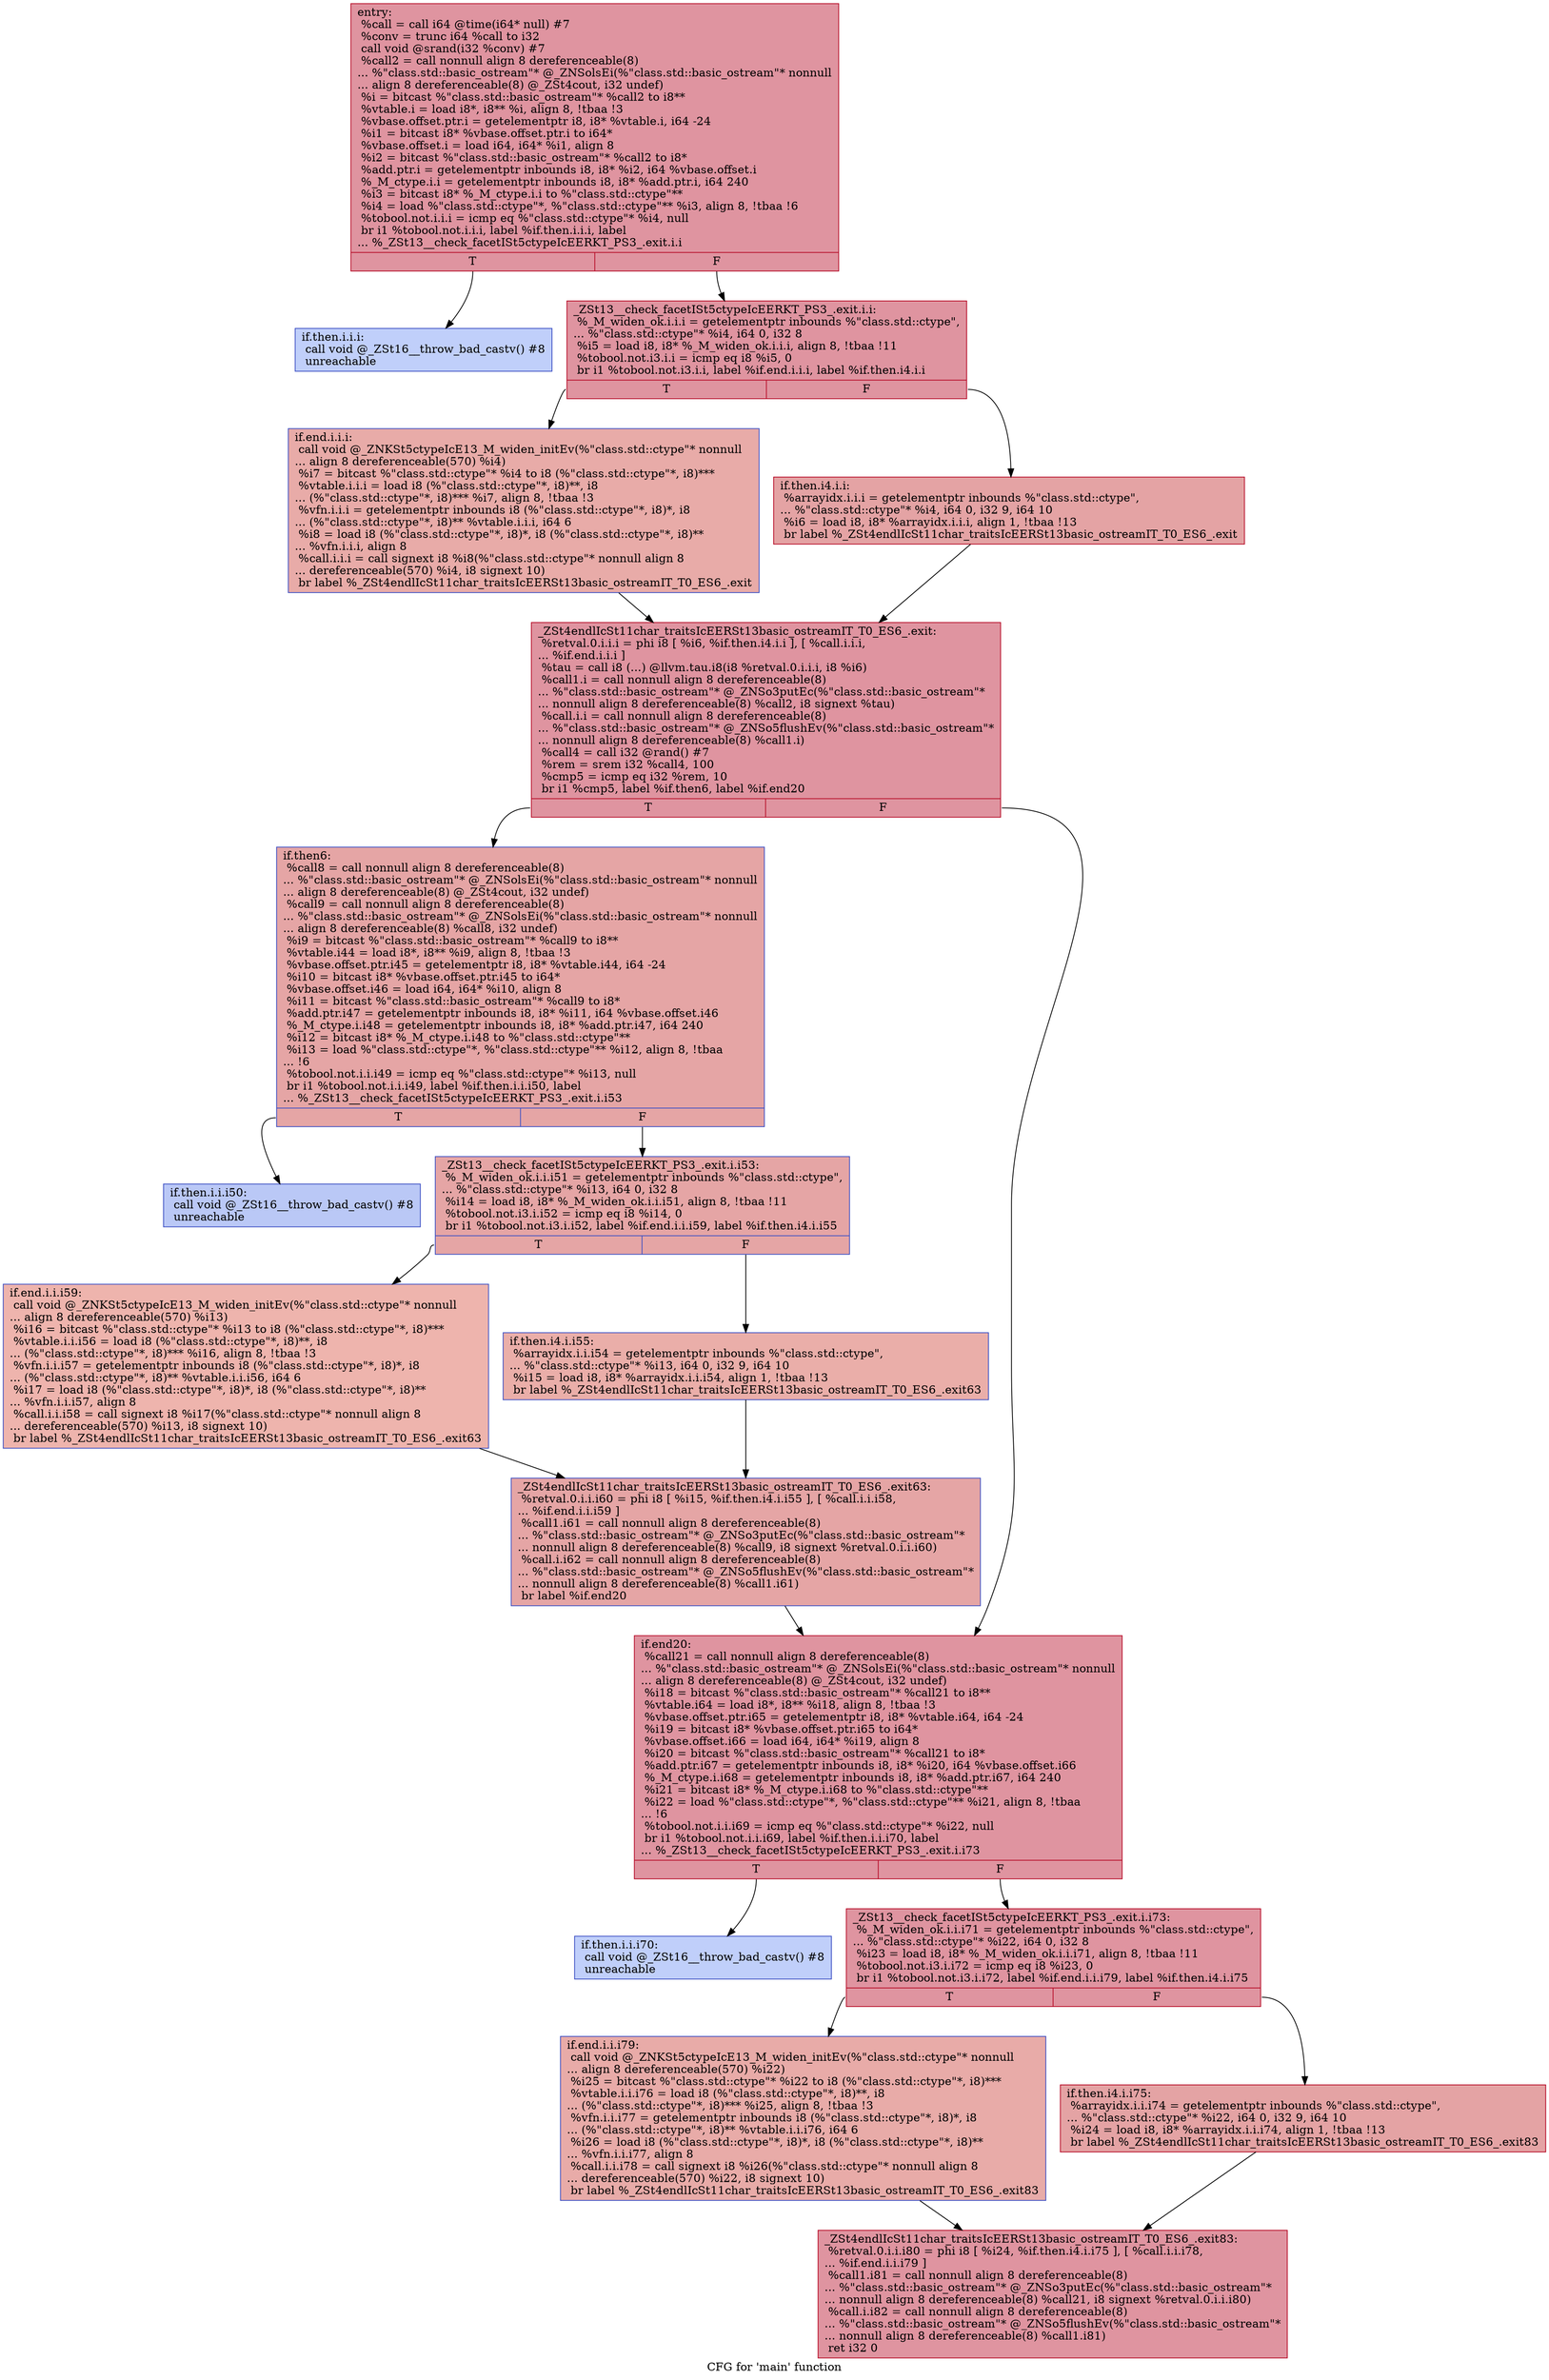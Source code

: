 digraph "CFG for 'main' function" {
	label="CFG for 'main' function";

	Node0x55dd3d144060 [shape=record,color="#b70d28ff", style=filled, fillcolor="#b70d2870",label="{entry:\l  %call = call i64 @time(i64* null) #7\l  %conv = trunc i64 %call to i32\l  call void @srand(i32 %conv) #7\l  %call2 = call nonnull align 8 dereferenceable(8)\l... %\"class.std::basic_ostream\"* @_ZNSolsEi(%\"class.std::basic_ostream\"* nonnull\l... align 8 dereferenceable(8) @_ZSt4cout, i32 undef)\l  %i = bitcast %\"class.std::basic_ostream\"* %call2 to i8**\l  %vtable.i = load i8*, i8** %i, align 8, !tbaa !3\l  %vbase.offset.ptr.i = getelementptr i8, i8* %vtable.i, i64 -24\l  %i1 = bitcast i8* %vbase.offset.ptr.i to i64*\l  %vbase.offset.i = load i64, i64* %i1, align 8\l  %i2 = bitcast %\"class.std::basic_ostream\"* %call2 to i8*\l  %add.ptr.i = getelementptr inbounds i8, i8* %i2, i64 %vbase.offset.i\l  %_M_ctype.i.i = getelementptr inbounds i8, i8* %add.ptr.i, i64 240\l  %i3 = bitcast i8* %_M_ctype.i.i to %\"class.std::ctype\"**\l  %i4 = load %\"class.std::ctype\"*, %\"class.std::ctype\"** %i3, align 8, !tbaa !6\l  %tobool.not.i.i.i = icmp eq %\"class.std::ctype\"* %i4, null\l  br i1 %tobool.not.i.i.i, label %if.then.i.i.i, label\l... %_ZSt13__check_facetISt5ctypeIcEERKT_PS3_.exit.i.i\l|{<s0>T|<s1>F}}"];
	Node0x55dd3d144060:s0 -> Node0x55dd3d1462e0;
	Node0x55dd3d144060:s1 -> Node0x55dd3d1463d0;
	Node0x55dd3d1462e0 [shape=record,color="#3d50c3ff", style=filled, fillcolor="#7093f370",label="{if.then.i.i.i:                                    \l  call void @_ZSt16__throw_bad_castv() #8\l  unreachable\l}"];
	Node0x55dd3d1463d0 [shape=record,color="#b70d28ff", style=filled, fillcolor="#b70d2870",label="{_ZSt13__check_facetISt5ctypeIcEERKT_PS3_.exit.i.i: \l  %_M_widen_ok.i.i.i = getelementptr inbounds %\"class.std::ctype\",\l... %\"class.std::ctype\"* %i4, i64 0, i32 8\l  %i5 = load i8, i8* %_M_widen_ok.i.i.i, align 8, !tbaa !11\l  %tobool.not.i3.i.i = icmp eq i8 %i5, 0\l  br i1 %tobool.not.i3.i.i, label %if.end.i.i.i, label %if.then.i4.i.i\l|{<s0>T|<s1>F}}"];
	Node0x55dd3d1463d0:s0 -> Node0x55dd3d146bd0;
	Node0x55dd3d1463d0:s1 -> Node0x55dd3d146c20;
	Node0x55dd3d146c20 [shape=record,color="#b70d28ff", style=filled, fillcolor="#c32e3170",label="{if.then.i4.i.i:                                   \l  %arrayidx.i.i.i = getelementptr inbounds %\"class.std::ctype\",\l... %\"class.std::ctype\"* %i4, i64 0, i32 9, i64 10\l  %i6 = load i8, i8* %arrayidx.i.i.i, align 1, !tbaa !13\l  br label %_ZSt4endlIcSt11char_traitsIcEERSt13basic_ostreamIT_T0_ES6_.exit\l}"];
	Node0x55dd3d146c20 -> Node0x55dd3d146fb0;
	Node0x55dd3d146bd0 [shape=record,color="#3d50c3ff", style=filled, fillcolor="#cc403a70",label="{if.end.i.i.i:                                     \l  call void @_ZNKSt5ctypeIcE13_M_widen_initEv(%\"class.std::ctype\"* nonnull\l... align 8 dereferenceable(570) %i4)\l  %i7 = bitcast %\"class.std::ctype\"* %i4 to i8 (%\"class.std::ctype\"*, i8)***\l  %vtable.i.i.i = load i8 (%\"class.std::ctype\"*, i8)**, i8\l... (%\"class.std::ctype\"*, i8)*** %i7, align 8, !tbaa !3\l  %vfn.i.i.i = getelementptr inbounds i8 (%\"class.std::ctype\"*, i8)*, i8\l... (%\"class.std::ctype\"*, i8)** %vtable.i.i.i, i64 6\l  %i8 = load i8 (%\"class.std::ctype\"*, i8)*, i8 (%\"class.std::ctype\"*, i8)**\l... %vfn.i.i.i, align 8\l  %call.i.i.i = call signext i8 %i8(%\"class.std::ctype\"* nonnull align 8\l... dereferenceable(570) %i4, i8 signext 10)\l  br label %_ZSt4endlIcSt11char_traitsIcEERSt13basic_ostreamIT_T0_ES6_.exit\l}"];
	Node0x55dd3d146bd0 -> Node0x55dd3d146fb0;
	Node0x55dd3d146fb0 [shape=record,color="#b70d28ff", style=filled, fillcolor="#b70d2870",label="{_ZSt4endlIcSt11char_traitsIcEERSt13basic_ostreamIT_T0_ES6_.exit: \l  %retval.0.i.i.i = phi i8 [ %i6, %if.then.i4.i.i ], [ %call.i.i.i,\l... %if.end.i.i.i ]\l  %tau = call i8 (...) @llvm.tau.i8(i8 %retval.0.i.i.i, i8 %i6)\l  %call1.i = call nonnull align 8 dereferenceable(8)\l... %\"class.std::basic_ostream\"* @_ZNSo3putEc(%\"class.std::basic_ostream\"*\l... nonnull align 8 dereferenceable(8) %call2, i8 signext %tau)\l  %call.i.i = call nonnull align 8 dereferenceable(8)\l... %\"class.std::basic_ostream\"* @_ZNSo5flushEv(%\"class.std::basic_ostream\"*\l... nonnull align 8 dereferenceable(8) %call1.i)\l  %call4 = call i32 @rand() #7\l  %rem = srem i32 %call4, 100\l  %cmp5 = icmp eq i32 %rem, 10\l  br i1 %cmp5, label %if.then6, label %if.end20\l|{<s0>T|<s1>F}}"];
	Node0x55dd3d146fb0:s0 -> Node0x55dd3d148c80;
	Node0x55dd3d146fb0:s1 -> Node0x55dd3d148d60;
	Node0x55dd3d148c80 [shape=record,color="#3d50c3ff", style=filled, fillcolor="#c5333470",label="{if.then6:                                         \l  %call8 = call nonnull align 8 dereferenceable(8)\l... %\"class.std::basic_ostream\"* @_ZNSolsEi(%\"class.std::basic_ostream\"* nonnull\l... align 8 dereferenceable(8) @_ZSt4cout, i32 undef)\l  %call9 = call nonnull align 8 dereferenceable(8)\l... %\"class.std::basic_ostream\"* @_ZNSolsEi(%\"class.std::basic_ostream\"* nonnull\l... align 8 dereferenceable(8) %call8, i32 undef)\l  %i9 = bitcast %\"class.std::basic_ostream\"* %call9 to i8**\l  %vtable.i44 = load i8*, i8** %i9, align 8, !tbaa !3\l  %vbase.offset.ptr.i45 = getelementptr i8, i8* %vtable.i44, i64 -24\l  %i10 = bitcast i8* %vbase.offset.ptr.i45 to i64*\l  %vbase.offset.i46 = load i64, i64* %i10, align 8\l  %i11 = bitcast %\"class.std::basic_ostream\"* %call9 to i8*\l  %add.ptr.i47 = getelementptr inbounds i8, i8* %i11, i64 %vbase.offset.i46\l  %_M_ctype.i.i48 = getelementptr inbounds i8, i8* %add.ptr.i47, i64 240\l  %i12 = bitcast i8* %_M_ctype.i.i48 to %\"class.std::ctype\"**\l  %i13 = load %\"class.std::ctype\"*, %\"class.std::ctype\"** %i12, align 8, !tbaa\l... !6\l  %tobool.not.i.i.i49 = icmp eq %\"class.std::ctype\"* %i13, null\l  br i1 %tobool.not.i.i.i49, label %if.then.i.i.i50, label\l... %_ZSt13__check_facetISt5ctypeIcEERKT_PS3_.exit.i.i53\l|{<s0>T|<s1>F}}"];
	Node0x55dd3d148c80:s0 -> Node0x55dd3d14ad10;
	Node0x55dd3d148c80:s1 -> Node0x55dd3d14ada0;
	Node0x55dd3d14ad10 [shape=record,color="#3d50c3ff", style=filled, fillcolor="#6282ea70",label="{if.then.i.i.i50:                                  \l  call void @_ZSt16__throw_bad_castv() #8\l  unreachable\l}"];
	Node0x55dd3d14ada0 [shape=record,color="#3d50c3ff", style=filled, fillcolor="#c5333470",label="{_ZSt13__check_facetISt5ctypeIcEERKT_PS3_.exit.i.i53: \l  %_M_widen_ok.i.i.i51 = getelementptr inbounds %\"class.std::ctype\",\l... %\"class.std::ctype\"* %i13, i64 0, i32 8\l  %i14 = load i8, i8* %_M_widen_ok.i.i.i51, align 8, !tbaa !11\l  %tobool.not.i3.i.i52 = icmp eq i8 %i14, 0\l  br i1 %tobool.not.i3.i.i52, label %if.end.i.i.i59, label %if.then.i4.i.i55\l|{<s0>T|<s1>F}}"];
	Node0x55dd3d14ada0:s0 -> Node0x55dd3d14b990;
	Node0x55dd3d14ada0:s1 -> Node0x55dd3d14b9e0;
	Node0x55dd3d14b9e0 [shape=record,color="#3d50c3ff", style=filled, fillcolor="#d0473d70",label="{if.then.i4.i.i55:                                 \l  %arrayidx.i.i.i54 = getelementptr inbounds %\"class.std::ctype\",\l... %\"class.std::ctype\"* %i13, i64 0, i32 9, i64 10\l  %i15 = load i8, i8* %arrayidx.i.i.i54, align 1, !tbaa !13\l  br label %_ZSt4endlIcSt11char_traitsIcEERSt13basic_ostreamIT_T0_ES6_.exit63\l}"];
	Node0x55dd3d14b9e0 -> Node0x55dd3d14c290;
	Node0x55dd3d14b990 [shape=record,color="#3d50c3ff", style=filled, fillcolor="#d8564670",label="{if.end.i.i.i59:                                   \l  call void @_ZNKSt5ctypeIcE13_M_widen_initEv(%\"class.std::ctype\"* nonnull\l... align 8 dereferenceable(570) %i13)\l  %i16 = bitcast %\"class.std::ctype\"* %i13 to i8 (%\"class.std::ctype\"*, i8)***\l  %vtable.i.i.i56 = load i8 (%\"class.std::ctype\"*, i8)**, i8\l... (%\"class.std::ctype\"*, i8)*** %i16, align 8, !tbaa !3\l  %vfn.i.i.i57 = getelementptr inbounds i8 (%\"class.std::ctype\"*, i8)*, i8\l... (%\"class.std::ctype\"*, i8)** %vtable.i.i.i56, i64 6\l  %i17 = load i8 (%\"class.std::ctype\"*, i8)*, i8 (%\"class.std::ctype\"*, i8)**\l... %vfn.i.i.i57, align 8\l  %call.i.i.i58 = call signext i8 %i17(%\"class.std::ctype\"* nonnull align 8\l... dereferenceable(570) %i13, i8 signext 10)\l  br label %_ZSt4endlIcSt11char_traitsIcEERSt13basic_ostreamIT_T0_ES6_.exit63\l}"];
	Node0x55dd3d14b990 -> Node0x55dd3d14c290;
	Node0x55dd3d14c290 [shape=record,color="#3d50c3ff", style=filled, fillcolor="#c5333470",label="{_ZSt4endlIcSt11char_traitsIcEERSt13basic_ostreamIT_T0_ES6_.exit63: \l  %retval.0.i.i.i60 = phi i8 [ %i15, %if.then.i4.i.i55 ], [ %call.i.i.i58,\l... %if.end.i.i.i59 ]\l  %call1.i61 = call nonnull align 8 dereferenceable(8)\l... %\"class.std::basic_ostream\"* @_ZNSo3putEc(%\"class.std::basic_ostream\"*\l... nonnull align 8 dereferenceable(8) %call9, i8 signext %retval.0.i.i.i60)\l  %call.i.i62 = call nonnull align 8 dereferenceable(8)\l... %\"class.std::basic_ostream\"* @_ZNSo5flushEv(%\"class.std::basic_ostream\"*\l... nonnull align 8 dereferenceable(8) %call1.i61)\l  br label %if.end20\l}"];
	Node0x55dd3d14c290 -> Node0x55dd3d148d60;
	Node0x55dd3d148d60 [shape=record,color="#b70d28ff", style=filled, fillcolor="#b70d2870",label="{if.end20:                                         \l  %call21 = call nonnull align 8 dereferenceable(8)\l... %\"class.std::basic_ostream\"* @_ZNSolsEi(%\"class.std::basic_ostream\"* nonnull\l... align 8 dereferenceable(8) @_ZSt4cout, i32 undef)\l  %i18 = bitcast %\"class.std::basic_ostream\"* %call21 to i8**\l  %vtable.i64 = load i8*, i8** %i18, align 8, !tbaa !3\l  %vbase.offset.ptr.i65 = getelementptr i8, i8* %vtable.i64, i64 -24\l  %i19 = bitcast i8* %vbase.offset.ptr.i65 to i64*\l  %vbase.offset.i66 = load i64, i64* %i19, align 8\l  %i20 = bitcast %\"class.std::basic_ostream\"* %call21 to i8*\l  %add.ptr.i67 = getelementptr inbounds i8, i8* %i20, i64 %vbase.offset.i66\l  %_M_ctype.i.i68 = getelementptr inbounds i8, i8* %add.ptr.i67, i64 240\l  %i21 = bitcast i8* %_M_ctype.i.i68 to %\"class.std::ctype\"**\l  %i22 = load %\"class.std::ctype\"*, %\"class.std::ctype\"** %i21, align 8, !tbaa\l... !6\l  %tobool.not.i.i.i69 = icmp eq %\"class.std::ctype\"* %i22, null\l  br i1 %tobool.not.i.i.i69, label %if.then.i.i.i70, label\l... %_ZSt13__check_facetISt5ctypeIcEERKT_PS3_.exit.i.i73\l|{<s0>T|<s1>F}}"];
	Node0x55dd3d148d60:s0 -> Node0x55dd3d14d420;
	Node0x55dd3d148d60:s1 -> Node0x55dd3d14d470;
	Node0x55dd3d14d420 [shape=record,color="#3d50c3ff", style=filled, fillcolor="#7093f370",label="{if.then.i.i.i70:                                  \l  call void @_ZSt16__throw_bad_castv() #8\l  unreachable\l}"];
	Node0x55dd3d14d470 [shape=record,color="#b70d28ff", style=filled, fillcolor="#b70d2870",label="{_ZSt13__check_facetISt5ctypeIcEERKT_PS3_.exit.i.i73: \l  %_M_widen_ok.i.i.i71 = getelementptr inbounds %\"class.std::ctype\",\l... %\"class.std::ctype\"* %i22, i64 0, i32 8\l  %i23 = load i8, i8* %_M_widen_ok.i.i.i71, align 8, !tbaa !11\l  %tobool.not.i3.i.i72 = icmp eq i8 %i23, 0\l  br i1 %tobool.not.i3.i.i72, label %if.end.i.i.i79, label %if.then.i4.i.i75\l|{<s0>T|<s1>F}}"];
	Node0x55dd3d14d470:s0 -> Node0x55dd3d14d970;
	Node0x55dd3d14d470:s1 -> Node0x55dd3d148ff0;
	Node0x55dd3d148ff0 [shape=record,color="#b70d28ff", style=filled, fillcolor="#c32e3170",label="{if.then.i4.i.i75:                                 \l  %arrayidx.i.i.i74 = getelementptr inbounds %\"class.std::ctype\",\l... %\"class.std::ctype\"* %i22, i64 0, i32 9, i64 10\l  %i24 = load i8, i8* %arrayidx.i.i.i74, align 1, !tbaa !13\l  br label %_ZSt4endlIcSt11char_traitsIcEERSt13basic_ostreamIT_T0_ES6_.exit83\l}"];
	Node0x55dd3d148ff0 -> Node0x55dd3d149290;
	Node0x55dd3d14d970 [shape=record,color="#3d50c3ff", style=filled, fillcolor="#cc403a70",label="{if.end.i.i.i79:                                   \l  call void @_ZNKSt5ctypeIcE13_M_widen_initEv(%\"class.std::ctype\"* nonnull\l... align 8 dereferenceable(570) %i22)\l  %i25 = bitcast %\"class.std::ctype\"* %i22 to i8 (%\"class.std::ctype\"*, i8)***\l  %vtable.i.i.i76 = load i8 (%\"class.std::ctype\"*, i8)**, i8\l... (%\"class.std::ctype\"*, i8)*** %i25, align 8, !tbaa !3\l  %vfn.i.i.i77 = getelementptr inbounds i8 (%\"class.std::ctype\"*, i8)*, i8\l... (%\"class.std::ctype\"*, i8)** %vtable.i.i.i76, i64 6\l  %i26 = load i8 (%\"class.std::ctype\"*, i8)*, i8 (%\"class.std::ctype\"*, i8)**\l... %vfn.i.i.i77, align 8\l  %call.i.i.i78 = call signext i8 %i26(%\"class.std::ctype\"* nonnull align 8\l... dereferenceable(570) %i22, i8 signext 10)\l  br label %_ZSt4endlIcSt11char_traitsIcEERSt13basic_ostreamIT_T0_ES6_.exit83\l}"];
	Node0x55dd3d14d970 -> Node0x55dd3d149290;
	Node0x55dd3d149290 [shape=record,color="#b70d28ff", style=filled, fillcolor="#b70d2870",label="{_ZSt4endlIcSt11char_traitsIcEERSt13basic_ostreamIT_T0_ES6_.exit83: \l  %retval.0.i.i.i80 = phi i8 [ %i24, %if.then.i4.i.i75 ], [ %call.i.i.i78,\l... %if.end.i.i.i79 ]\l  %call1.i81 = call nonnull align 8 dereferenceable(8)\l... %\"class.std::basic_ostream\"* @_ZNSo3putEc(%\"class.std::basic_ostream\"*\l... nonnull align 8 dereferenceable(8) %call21, i8 signext %retval.0.i.i.i80)\l  %call.i.i82 = call nonnull align 8 dereferenceable(8)\l... %\"class.std::basic_ostream\"* @_ZNSo5flushEv(%\"class.std::basic_ostream\"*\l... nonnull align 8 dereferenceable(8) %call1.i81)\l  ret i32 0\l}"];
}
